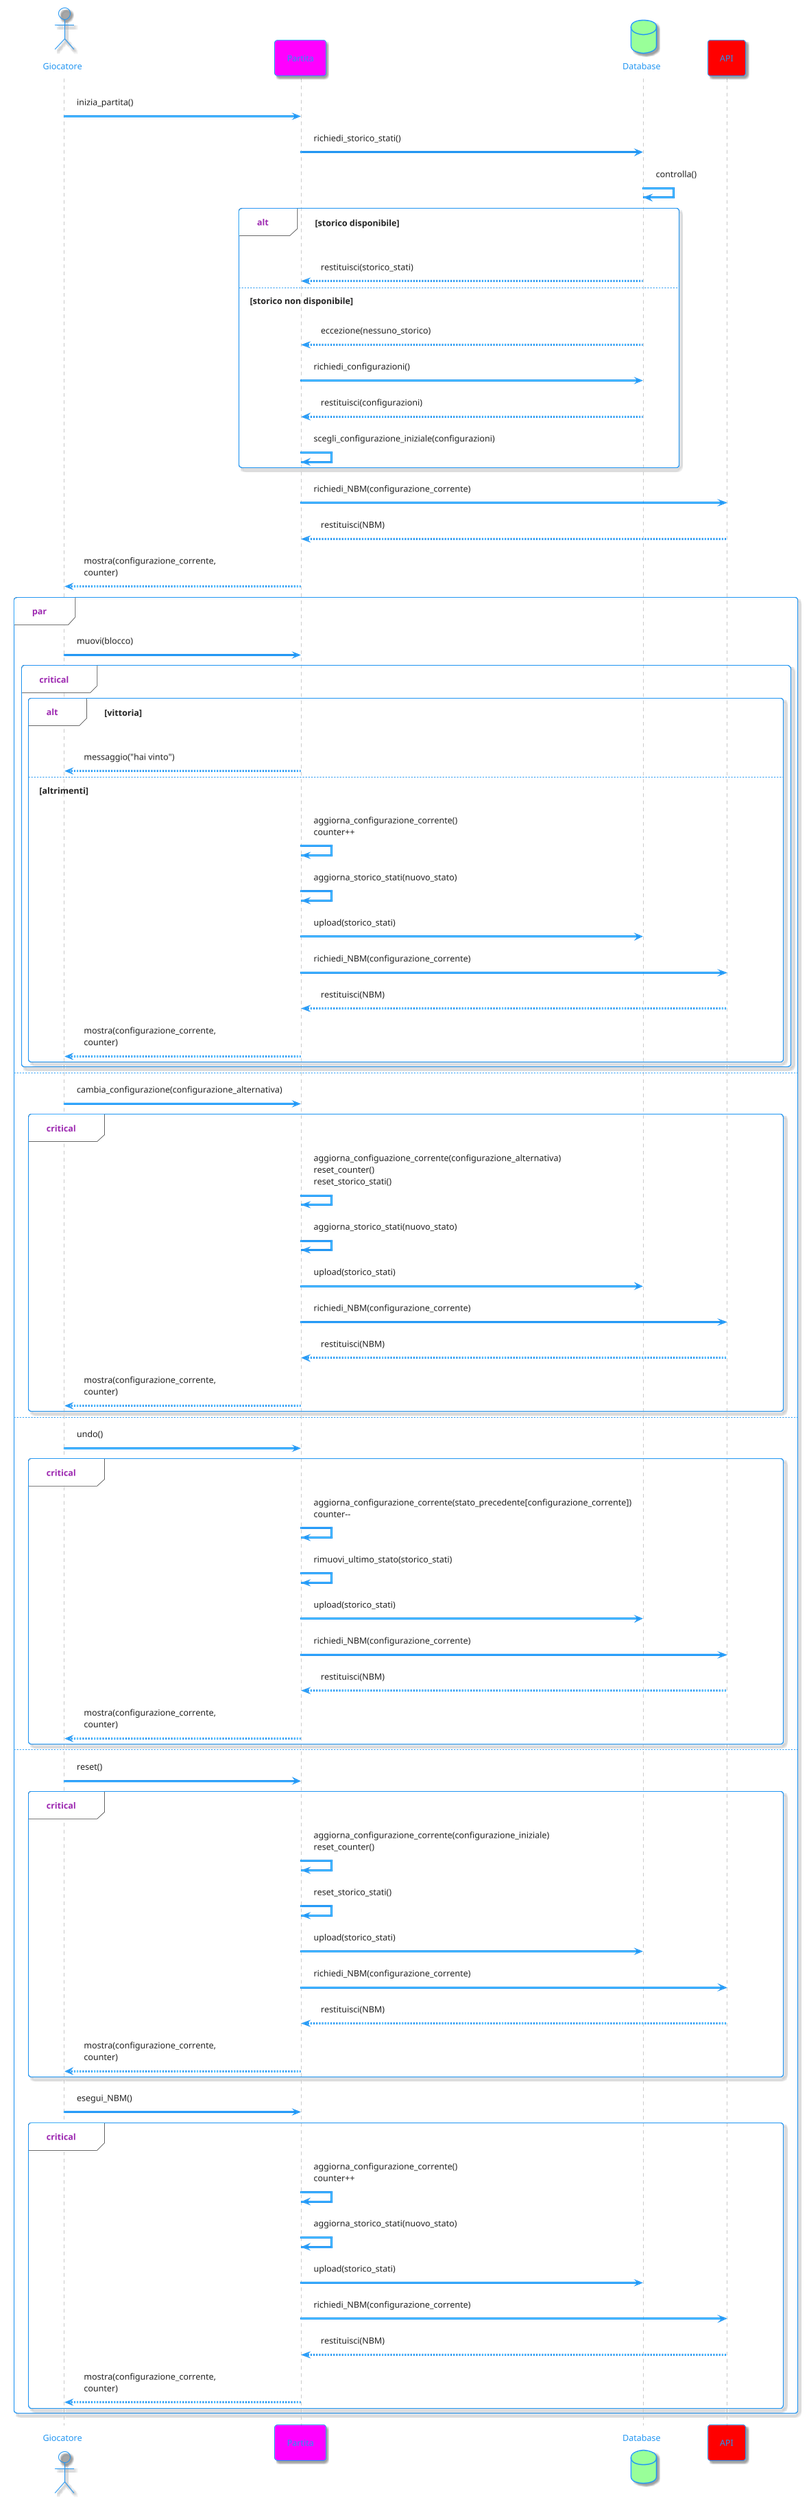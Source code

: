 @startuml
!theme materia-outline

actor Giocatore
participant Partita #ff00ff
database Database #99FF99
participant API #ff0000


Giocatore -> Partita: inizia_partita()

Partita -> Database: richiedi_storico_stati()
Database -> Database: controlla()


alt storico disponibile
    Database --> Partita: restituisci(storico_stati)

else storico non disponibile
    Database --> Partita: eccezione(nessuno_storico)
    Partita -> Database: richiedi_configurazioni()
    Database --> Partita: restituisci(configurazioni)
    Partita -> Partita: scegli_configurazione_iniziale(configurazioni)

end

Partita -> API: richiedi_NBM(configurazione_corrente)
API --> Partita: restituisci(NBM)

Partita --> Giocatore: mostra(configurazione_corrente,\ncounter)

par
    Giocatore -> Partita: muovi(blocco)

    critical
    alt vittoria
      Partita --> Giocatore:messaggio("hai vinto")

      else altrimenti
      Partita -> Partita: aggiorna_configurazione_corrente()\ncounter++
      Partita -> Partita: aggiorna_storico_stati(nuovo_stato)
      Partita -> Database: upload(storico_stati)

      Partita -> API: richiedi_NBM(configurazione_corrente)
      API --> Partita: restituisci(NBM)
      Partita --> Giocatore: mostra(configurazione_corrente,\ncounter)

    end

    end

else
    Giocatore -> Partita: cambia_configurazione(configurazione_alternativa)

    critical
      Partita -> Partita: aggiorna_configuazione_corrente(configurazione_alternativa)\nreset_counter()\nreset_storico_stati()
      Partita -> Partita: aggiorna_storico_stati(nuovo_stato)
      Partita -> Database: upload(storico_stati)

      Partita -> API: richiedi_NBM(configurazione_corrente)
      API --> Partita: restituisci(NBM)

      Partita-->Giocatore: mostra(configurazione_corrente,\ncounter)
    end

else
    Giocatore -> Partita: undo()

    critical
      Partita -> Partita: aggiorna_configurazione_corrente(stato_precedente[configurazione_corrente])\ncounter--
      Partita -> Partita: rimuovi_ultimo_stato(storico_stati)
      Partita -> Database: upload(storico_stati)

      Partita -> API: richiedi_NBM(configurazione_corrente)
      API --> Partita: restituisci(NBM)

      Partita --> Giocatore: mostra(configurazione_corrente,\ncounter)

    end

else
    Giocatore -> Partita: reset()
    critical
      Partita -> Partita: aggiorna_configurazione_corrente(configurazione_iniziale)\nreset_counter()
      Partita -> Partita: reset_storico_stati()
      Partita -> Database: upload(storico_stati)

      Partita -> API: richiedi_NBM(configurazione_corrente)
      API --> Partita: restituisci(NBM)

      Partita --> Giocatore: mostra(configurazione_corrente,\ncounter)

    end

Giocatore -> Partita: esegui_NBM()

    critical
      Partita -> Partita: aggiorna_configurazione_corrente()\ncounter++
      Partita -> Partita: aggiorna_storico_stati(nuovo_stato)
      Partita -> Database: upload(storico_stati)

      Partita -> API: richiedi_NBM(configurazione_corrente)
      API --> Partita: restituisci(NBM)
      Partita --> Giocatore: mostra(configurazione_corrente,\ncounter)


    end
end
@enduml